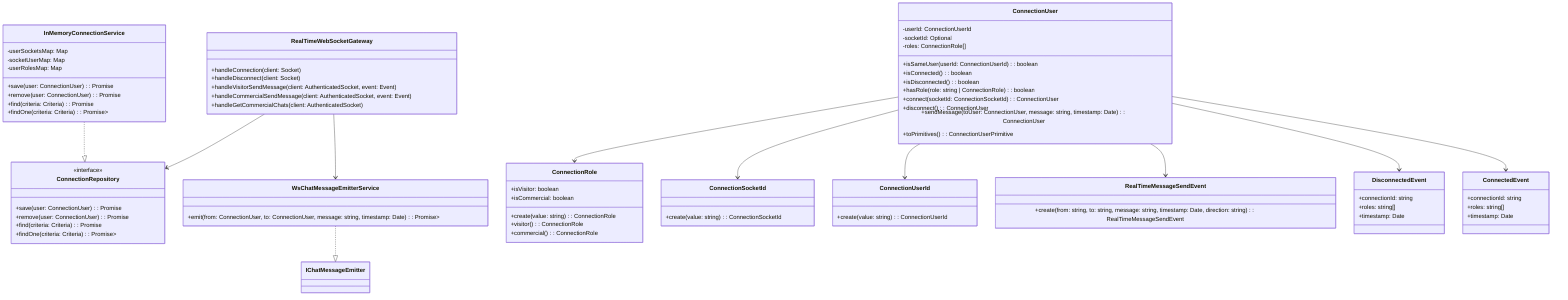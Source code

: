 classDiagram
    class RealTimeWebSocketGateway {
        +handleConnection(client: Socket)
        +handleDisconnect(client: Socket)
        +handleVisitorSendMessage(client: AuthenticatedSocket, event: Event)
        +handleCommercialSendMessage(client: AuthenticatedSocket, event: Event)
        +handleGetCommercialChats(client: AuthenticatedSocket)
    }

    class ConnectionUser {
        -userId: ConnectionUserId
        -socketId: Optional<ConnectionSocketId>
        -roles: ConnectionRole[]
        +isSameUser(userId: ConnectionUserId): boolean
        +isConnected(): boolean
        +isDisconnected(): boolean
        +hasRole(role: string | ConnectionRole): boolean
        +connect(socketId: ConnectionSocketId): ConnectionUser
        +disconnect(): ConnectionUser
        +sendMessage(toUser: ConnectionUser, message: string, timestamp: Date): ConnectionUser
        +toPrimitives(): ConnectionUserPrimitive
    }

    class ConnectionRepository {
        <<interface>>
        +save(user: ConnectionUser): Promise<void>
        +remove(user: ConnectionUser): Promise<void>
        +find(criteria: Criteria<ConnectionUser>): Promise<ConnectionUser[]>
        +findOne(criteria: Criteria<ConnectionUser>): Promise<Result<ConnectionUser, ConnectionUserNotFound>>
    }

    class InMemoryConnectionService {
        -userSocketsMap: Map<string, string>
        -socketUserMap: Map<string, string>
        -userRolesMap: Map<string, string[]>
        +save(user: ConnectionUser): Promise<void>
        +remove(user: ConnectionUser): Promise<void>
        +find(criteria: Criteria<ConnectionUser>): Promise<ConnectionUser[]>
        +findOne(criteria: Criteria<ConnectionUser>): Promise<Result<ConnectionUser, ConnectionUserNotFound>>
    }

    class WsChatMessageEmitterService {
        +emit(from: ConnectionUser, to: ConnectionUser, message: string, timestamp: Date): Promise<Result<void, UserNotConnectedError>>
    }

    class ConnectionRole {
        +create(value: string): ConnectionRole
        +visitor(): ConnectionRole
        +commercial(): ConnectionRole
        +isVisitor: boolean
        +isCommercial: boolean
    }

    class ConnectionSocketId {
        +create(value: string): ConnectionSocketId
    }

    class ConnectionUserId {
        +create(value: string): ConnectionUserId
    }

    class RealTimeMessageSendEvent {
        +create(from: string, to: string, message: string, timestamp: Date, direction: string): RealTimeMessageSendEvent
    }

    class DisconnectedEvent {
        +connectionId: string
        +roles: string[]
        +timestamp: Date
    }

    class ConnectedEvent {
        +connectionId: string
        +roles: string[]
        +timestamp: Date
    }

    RealTimeWebSocketGateway --> ConnectionRepository
    RealTimeWebSocketGateway --> WsChatMessageEmitterService
    ConnectionUser --> ConnectedEvent
    ConnectionUser --> DisconnectedEvent
    ConnectionUser --> RealTimeMessageSendEvent
    ConnectionUser --> ConnectionRole
    ConnectionUser --> ConnectionSocketId
    ConnectionUser --> ConnectionUserId
    InMemoryConnectionService ..|> ConnectionRepository
    WsChatMessageEmitterService ..|> IChatMessageEmitter